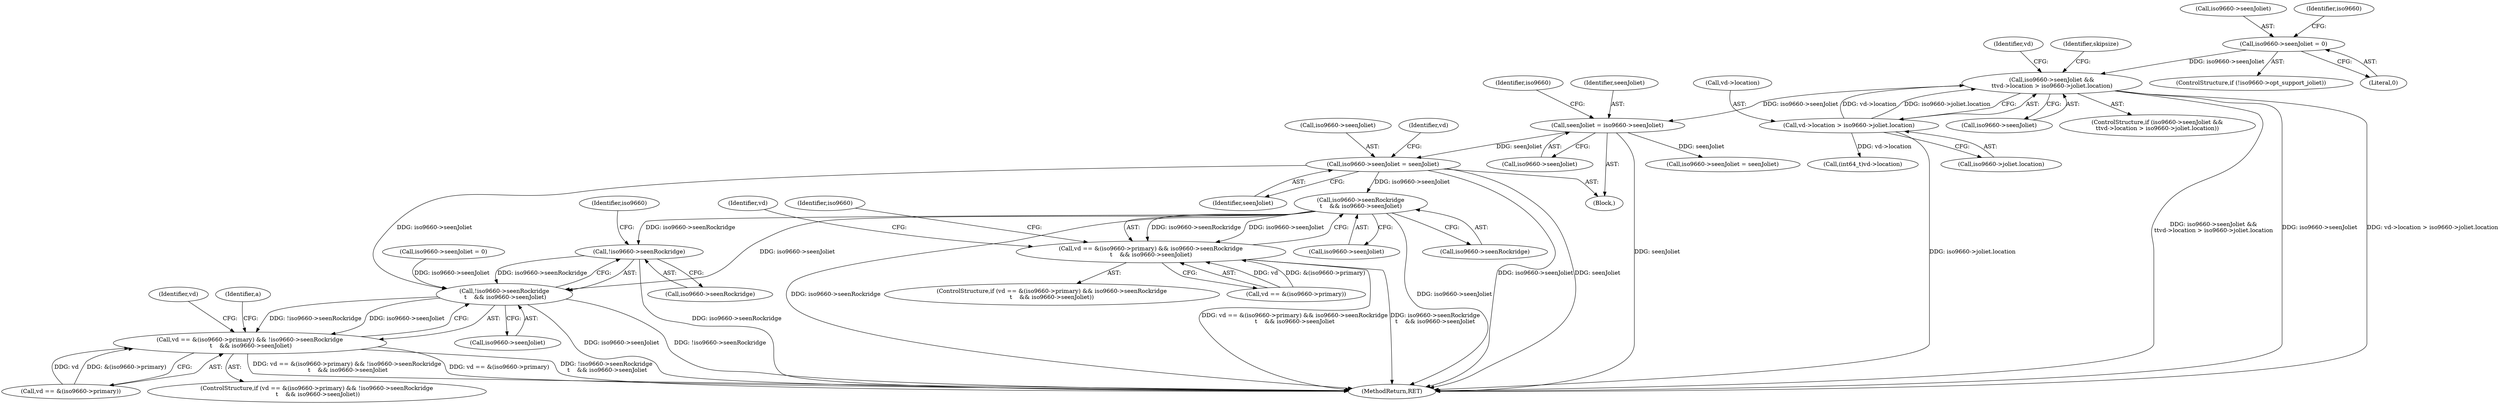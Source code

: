 digraph "0_libarchive_3ad08e01b4d253c66ae56414886089684155af22@pointer" {
"1000235" [label="(Call,iso9660->seenRockridge\n\t    && iso9660->seenJoliet)"];
"1000222" [label="(Call,iso9660->seenJoliet = seenJoliet)"];
"1000200" [label="(Call,seenJoliet = iso9660->seenJoliet)"];
"1000132" [label="(Call,iso9660->seenJoliet &&\n\t\tvd->location > iso9660->joliet.location)"];
"1000126" [label="(Call,iso9660->seenJoliet = 0)"];
"1000136" [label="(Call,vd->location > iso9660->joliet.location)"];
"1000228" [label="(Call,vd == &(iso9660->primary) && iso9660->seenRockridge\n\t    && iso9660->seenJoliet)"];
"1000256" [label="(Call,!iso9660->seenRockridge)"];
"1000255" [label="(Call,!iso9660->seenRockridge\n \t    && iso9660->seenJoliet)"];
"1000248" [label="(Call,vd == &(iso9660->primary) && !iso9660->seenRockridge\n \t    && iso9660->seenJoliet)"];
"1000242" [label="(Call,iso9660->seenJoliet = 0)"];
"1000126" [label="(Call,iso9660->seenJoliet = 0)"];
"1000250" [label="(Identifier,vd)"];
"1000349" [label="(Identifier,a)"];
"1000247" [label="(ControlStructure,if (vd == &(iso9660->primary) && !iso9660->seenRockridge\n \t    && iso9660->seenJoliet))"];
"1000257" [label="(Call,iso9660->seenRockridge)"];
"1000223" [label="(Call,iso9660->seenJoliet)"];
"1000256" [label="(Call,!iso9660->seenRockridge)"];
"1000130" [label="(Literal,0)"];
"1000137" [label="(Call,vd->location)"];
"1000222" [label="(Call,iso9660->seenJoliet = seenJoliet)"];
"1000249" [label="(Call,vd == &(iso9660->primary))"];
"1000155" [label="(Call,(int64_t)vd->location)"];
"1000248" [label="(Call,vd == &(iso9660->primary) && !iso9660->seenRockridge\n \t    && iso9660->seenJoliet)"];
"1000109" [label="(Block,)"];
"1000140" [label="(Call,iso9660->joliet.location)"];
"1000136" [label="(Call,vd->location > iso9660->joliet.location)"];
"1000200" [label="(Call,seenJoliet = iso9660->seenJoliet)"];
"1000230" [label="(Identifier,vd)"];
"1000376" [label="(MethodReturn,RET)"];
"1000146" [label="(Identifier,vd)"];
"1000341" [label="(Call,iso9660->seenJoliet = seenJoliet)"];
"1000133" [label="(Call,iso9660->seenJoliet)"];
"1000229" [label="(Call,vd == &(iso9660->primary))"];
"1000207" [label="(Identifier,iso9660)"];
"1000131" [label="(ControlStructure,if (iso9660->seenJoliet &&\n\t\tvd->location > iso9660->joliet.location))"];
"1000127" [label="(Call,iso9660->seenJoliet)"];
"1000265" [label="(Identifier,vd)"];
"1000255" [label="(Call,!iso9660->seenRockridge\n \t    && iso9660->seenJoliet)"];
"1000235" [label="(Call,iso9660->seenRockridge\n\t    && iso9660->seenJoliet)"];
"1000228" [label="(Call,vd == &(iso9660->primary) && iso9660->seenRockridge\n\t    && iso9660->seenJoliet)"];
"1000202" [label="(Call,iso9660->seenJoliet)"];
"1000244" [label="(Identifier,iso9660)"];
"1000201" [label="(Identifier,seenJoliet)"];
"1000226" [label="(Identifier,seenJoliet)"];
"1000134" [label="(Identifier,iso9660)"];
"1000132" [label="(Call,iso9660->seenJoliet &&\n\t\tvd->location > iso9660->joliet.location)"];
"1000152" [label="(Identifier,skipsize)"];
"1000261" [label="(Identifier,iso9660)"];
"1000260" [label="(Call,iso9660->seenJoliet)"];
"1000236" [label="(Call,iso9660->seenRockridge)"];
"1000121" [label="(ControlStructure,if (!iso9660->opt_support_joliet))"];
"1000239" [label="(Call,iso9660->seenJoliet)"];
"1000227" [label="(ControlStructure,if (vd == &(iso9660->primary) && iso9660->seenRockridge\n\t    && iso9660->seenJoliet))"];
"1000235" -> "1000228"  [label="AST: "];
"1000235" -> "1000236"  [label="CFG: "];
"1000235" -> "1000239"  [label="CFG: "];
"1000236" -> "1000235"  [label="AST: "];
"1000239" -> "1000235"  [label="AST: "];
"1000228" -> "1000235"  [label="CFG: "];
"1000235" -> "1000376"  [label="DDG: iso9660->seenRockridge"];
"1000235" -> "1000376"  [label="DDG: iso9660->seenJoliet"];
"1000235" -> "1000228"  [label="DDG: iso9660->seenRockridge"];
"1000235" -> "1000228"  [label="DDG: iso9660->seenJoliet"];
"1000222" -> "1000235"  [label="DDG: iso9660->seenJoliet"];
"1000235" -> "1000256"  [label="DDG: iso9660->seenRockridge"];
"1000235" -> "1000255"  [label="DDG: iso9660->seenJoliet"];
"1000222" -> "1000109"  [label="AST: "];
"1000222" -> "1000226"  [label="CFG: "];
"1000223" -> "1000222"  [label="AST: "];
"1000226" -> "1000222"  [label="AST: "];
"1000230" -> "1000222"  [label="CFG: "];
"1000222" -> "1000376"  [label="DDG: iso9660->seenJoliet"];
"1000222" -> "1000376"  [label="DDG: seenJoliet"];
"1000200" -> "1000222"  [label="DDG: seenJoliet"];
"1000222" -> "1000255"  [label="DDG: iso9660->seenJoliet"];
"1000200" -> "1000109"  [label="AST: "];
"1000200" -> "1000202"  [label="CFG: "];
"1000201" -> "1000200"  [label="AST: "];
"1000202" -> "1000200"  [label="AST: "];
"1000207" -> "1000200"  [label="CFG: "];
"1000200" -> "1000376"  [label="DDG: seenJoliet"];
"1000132" -> "1000200"  [label="DDG: iso9660->seenJoliet"];
"1000200" -> "1000341"  [label="DDG: seenJoliet"];
"1000132" -> "1000131"  [label="AST: "];
"1000132" -> "1000133"  [label="CFG: "];
"1000132" -> "1000136"  [label="CFG: "];
"1000133" -> "1000132"  [label="AST: "];
"1000136" -> "1000132"  [label="AST: "];
"1000146" -> "1000132"  [label="CFG: "];
"1000152" -> "1000132"  [label="CFG: "];
"1000132" -> "1000376"  [label="DDG: iso9660->seenJoliet &&\n\t\tvd->location > iso9660->joliet.location"];
"1000132" -> "1000376"  [label="DDG: iso9660->seenJoliet"];
"1000132" -> "1000376"  [label="DDG: vd->location > iso9660->joliet.location"];
"1000126" -> "1000132"  [label="DDG: iso9660->seenJoliet"];
"1000136" -> "1000132"  [label="DDG: vd->location"];
"1000136" -> "1000132"  [label="DDG: iso9660->joliet.location"];
"1000126" -> "1000121"  [label="AST: "];
"1000126" -> "1000130"  [label="CFG: "];
"1000127" -> "1000126"  [label="AST: "];
"1000130" -> "1000126"  [label="AST: "];
"1000134" -> "1000126"  [label="CFG: "];
"1000136" -> "1000140"  [label="CFG: "];
"1000137" -> "1000136"  [label="AST: "];
"1000140" -> "1000136"  [label="AST: "];
"1000136" -> "1000376"  [label="DDG: iso9660->joliet.location"];
"1000136" -> "1000155"  [label="DDG: vd->location"];
"1000228" -> "1000227"  [label="AST: "];
"1000228" -> "1000229"  [label="CFG: "];
"1000229" -> "1000228"  [label="AST: "];
"1000244" -> "1000228"  [label="CFG: "];
"1000250" -> "1000228"  [label="CFG: "];
"1000228" -> "1000376"  [label="DDG: iso9660->seenRockridge\n\t    && iso9660->seenJoliet"];
"1000228" -> "1000376"  [label="DDG: vd == &(iso9660->primary) && iso9660->seenRockridge\n\t    && iso9660->seenJoliet"];
"1000229" -> "1000228"  [label="DDG: vd"];
"1000229" -> "1000228"  [label="DDG: &(iso9660->primary)"];
"1000256" -> "1000255"  [label="AST: "];
"1000256" -> "1000257"  [label="CFG: "];
"1000257" -> "1000256"  [label="AST: "];
"1000261" -> "1000256"  [label="CFG: "];
"1000255" -> "1000256"  [label="CFG: "];
"1000256" -> "1000376"  [label="DDG: iso9660->seenRockridge"];
"1000256" -> "1000255"  [label="DDG: iso9660->seenRockridge"];
"1000255" -> "1000248"  [label="AST: "];
"1000255" -> "1000260"  [label="CFG: "];
"1000260" -> "1000255"  [label="AST: "];
"1000248" -> "1000255"  [label="CFG: "];
"1000255" -> "1000376"  [label="DDG: iso9660->seenJoliet"];
"1000255" -> "1000376"  [label="DDG: !iso9660->seenRockridge"];
"1000255" -> "1000248"  [label="DDG: !iso9660->seenRockridge"];
"1000255" -> "1000248"  [label="DDG: iso9660->seenJoliet"];
"1000242" -> "1000255"  [label="DDG: iso9660->seenJoliet"];
"1000248" -> "1000247"  [label="AST: "];
"1000248" -> "1000249"  [label="CFG: "];
"1000249" -> "1000248"  [label="AST: "];
"1000265" -> "1000248"  [label="CFG: "];
"1000349" -> "1000248"  [label="CFG: "];
"1000248" -> "1000376"  [label="DDG: !iso9660->seenRockridge\n \t    && iso9660->seenJoliet"];
"1000248" -> "1000376"  [label="DDG: vd == &(iso9660->primary) && !iso9660->seenRockridge\n \t    && iso9660->seenJoliet"];
"1000248" -> "1000376"  [label="DDG: vd == &(iso9660->primary)"];
"1000249" -> "1000248"  [label="DDG: vd"];
"1000249" -> "1000248"  [label="DDG: &(iso9660->primary)"];
}
